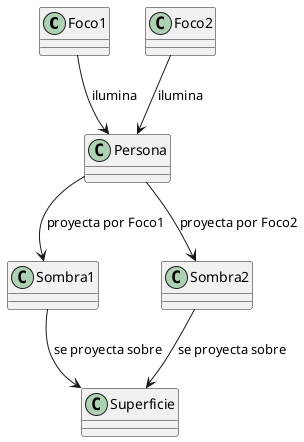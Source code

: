 @startuml
class Foco1 {
}

class Foco2 {
}

class Persona {
}

class Sombra1 {
}

class Sombra2 {
}

class Superficie {
}

Foco1 --> Persona : ilumina
Foco2 --> Persona : ilumina

Persona --> Sombra1 : proyecta por Foco1
Persona --> Sombra2 : proyecta por Foco2

Sombra1 --> Superficie : se proyecta sobre
Sombra2 --> Superficie : se proyecta sobre
@enduml

